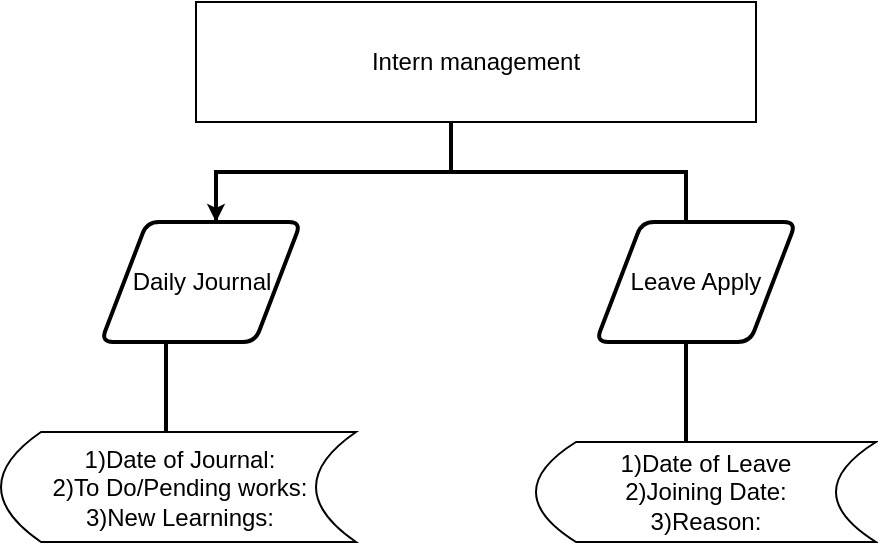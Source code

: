 <mxfile version="14.8.4" type="github">
  <diagram id="C5RBs43oDa-KdzZeNtuy" name="Page-1">
    <mxGraphModel dx="782" dy="436" grid="1" gridSize="10" guides="1" tooltips="1" connect="1" arrows="1" fold="1" page="1" pageScale="1" pageWidth="827" pageHeight="1169" math="0" shadow="0">
      <root>
        <mxCell id="WIyWlLk6GJQsqaUBKTNV-0" />
        <mxCell id="WIyWlLk6GJQsqaUBKTNV-1" parent="WIyWlLk6GJQsqaUBKTNV-0" />
        <mxCell id="h1CwMs1M1r8bbPEKiyVx-15" value="Intern management" style="rounded=0;whiteSpace=wrap;html=1;" parent="WIyWlLk6GJQsqaUBKTNV-1" vertex="1">
          <mxGeometry x="370" y="40" width="280" height="60" as="geometry" />
        </mxCell>
        <mxCell id="h1CwMs1M1r8bbPEKiyVx-21" value="" style="strokeWidth=2;html=1;shape=mxgraph.flowchart.annotation_2;align=left;labelPosition=right;pointerEvents=1;direction=south;" parent="WIyWlLk6GJQsqaUBKTNV-1" vertex="1">
          <mxGeometry x="380" y="100" width="235" height="50" as="geometry" />
        </mxCell>
        <mxCell id="h1CwMs1M1r8bbPEKiyVx-22" value="Daily Journal" style="shape=parallelogram;html=1;strokeWidth=2;perimeter=parallelogramPerimeter;whiteSpace=wrap;rounded=1;arcSize=12;size=0.23;" parent="WIyWlLk6GJQsqaUBKTNV-1" vertex="1">
          <mxGeometry x="322.5" y="150" width="100" height="60" as="geometry" />
        </mxCell>
        <mxCell id="h1CwMs1M1r8bbPEKiyVx-23" value="Leave Apply" style="shape=parallelogram;html=1;strokeWidth=2;perimeter=parallelogramPerimeter;whiteSpace=wrap;rounded=1;arcSize=12;size=0.23;" parent="WIyWlLk6GJQsqaUBKTNV-1" vertex="1">
          <mxGeometry x="570" y="150" width="100" height="60" as="geometry" />
        </mxCell>
        <mxCell id="h1CwMs1M1r8bbPEKiyVx-47" value="" style="line;strokeWidth=2;direction=south;html=1;fontFamily=Helvetica;fontSize=12;fontColor=#000000;align=left;strokeColor=#000000;fillColor=#ffffff;" parent="WIyWlLk6GJQsqaUBKTNV-1" vertex="1">
          <mxGeometry x="280" y="210" width="150" height="50" as="geometry" />
        </mxCell>
        <mxCell id="h1CwMs1M1r8bbPEKiyVx-49" style="edgeStyle=orthogonalEdgeStyle;rounded=0;orthogonalLoop=1;jettySize=auto;html=1;exitX=0.5;exitY=1;exitDx=0;exitDy=0;exitPerimeter=0;entryX=1;entryY=1;entryDx=0;entryDy=0;entryPerimeter=0;" parent="WIyWlLk6GJQsqaUBKTNV-1" source="h1CwMs1M1r8bbPEKiyVx-21" target="h1CwMs1M1r8bbPEKiyVx-21" edge="1">
          <mxGeometry relative="1" as="geometry" />
        </mxCell>
        <mxCell id="h1CwMs1M1r8bbPEKiyVx-66" value="" style="line;strokeWidth=2;direction=south;html=1;fontFamily=Helvetica;fontSize=12;fontColor=#000000;align=left;strokeColor=#000000;fillColor=#ffffff;" parent="WIyWlLk6GJQsqaUBKTNV-1" vertex="1">
          <mxGeometry x="540" y="210" width="150" height="50" as="geometry" />
        </mxCell>
        <mxCell id="n8rNCRdiUv6VVxs--CAg-0" value="1)Date of Leave&lt;br&gt;2)Joining Date:&lt;br&gt;3)Reason:" style="shape=dataStorage;whiteSpace=wrap;html=1;fixedSize=1;" vertex="1" parent="WIyWlLk6GJQsqaUBKTNV-1">
          <mxGeometry x="540" y="260" width="170" height="50" as="geometry" />
        </mxCell>
        <mxCell id="n8rNCRdiUv6VVxs--CAg-1" value="1)Date of Journal:&lt;br&gt;2)To Do/Pending works:&lt;br&gt;3)New Learnings:" style="shape=dataStorage;whiteSpace=wrap;html=1;fixedSize=1;" vertex="1" parent="WIyWlLk6GJQsqaUBKTNV-1">
          <mxGeometry x="272.5" y="255" width="177.5" height="55" as="geometry" />
        </mxCell>
      </root>
    </mxGraphModel>
  </diagram>
</mxfile>
